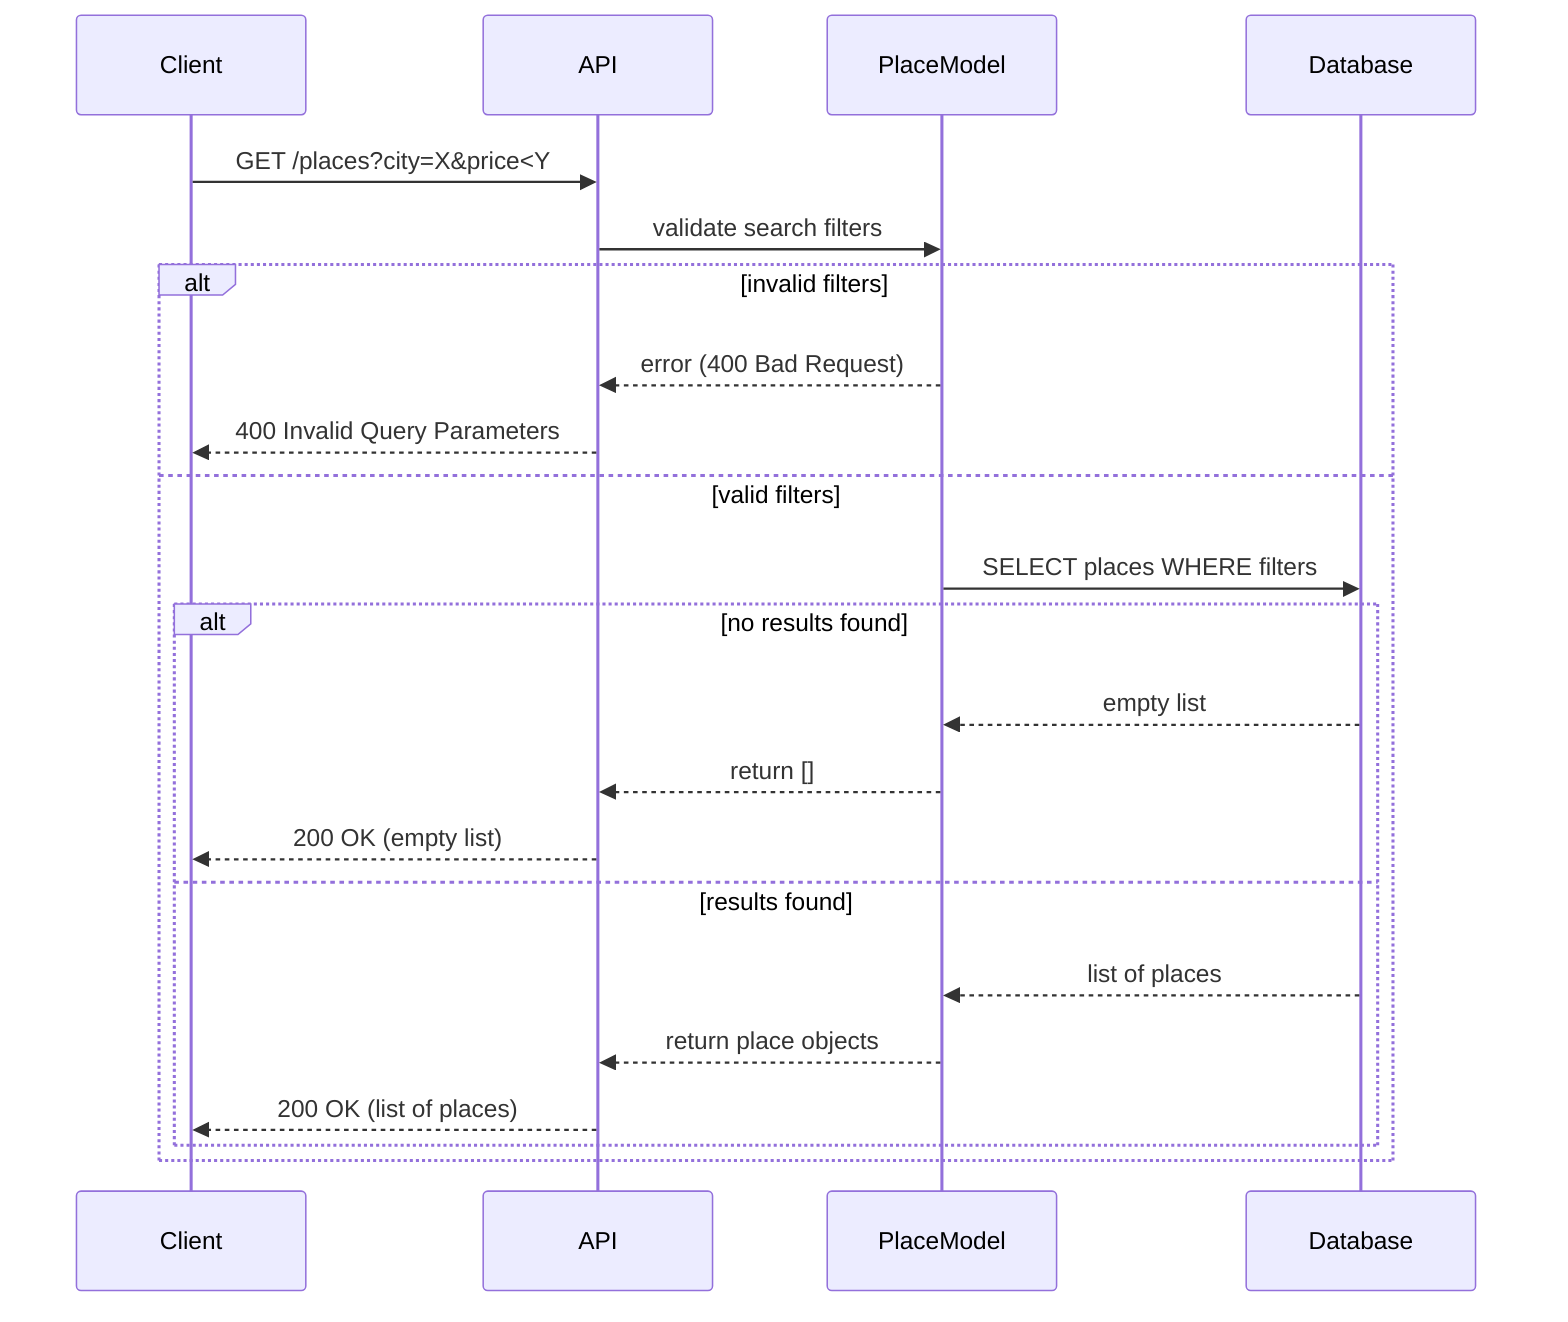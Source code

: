 sequenceDiagram
participant Client
participant API
participant PlaceModel
participant Database

Client->>API: GET /places?city=X&price<Y
API->>PlaceModel: validate search filters
alt invalid filters
    PlaceModel-->>API: error (400 Bad Request)
    API-->>Client: 400 Invalid Query Parameters
else valid filters
    PlaceModel->>Database: SELECT places WHERE filters
    alt no results found
        Database-->>PlaceModel: empty list
        PlaceModel-->>API: return []
        API-->>Client: 200 OK (empty list)
    else results found
        Database-->>PlaceModel: list of places
        PlaceModel-->>API: return place objects
        API-->>Client: 200 OK (list of places)
    end
end